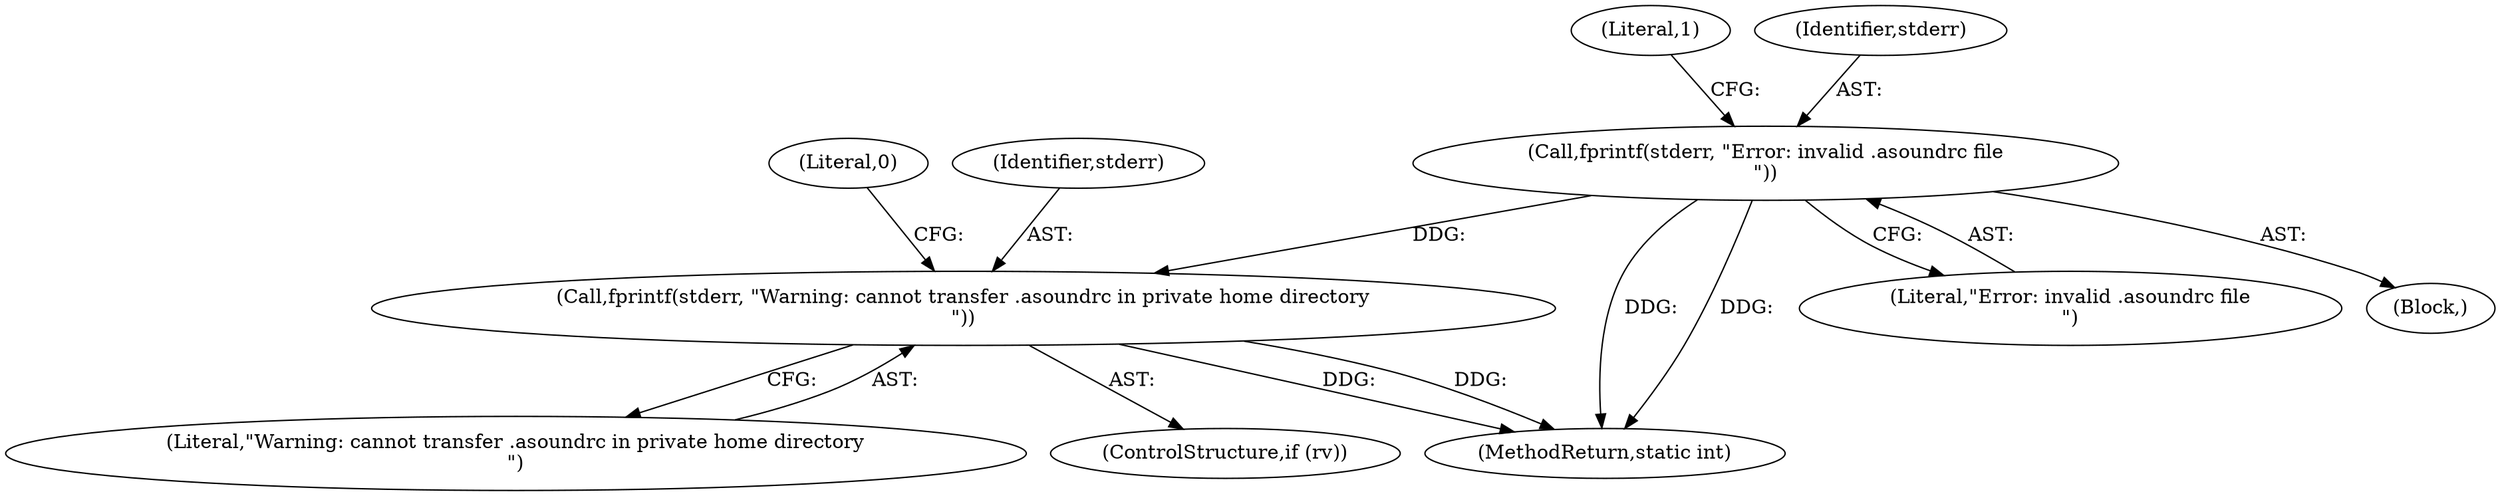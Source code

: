 digraph "0_firejail_903fd8a0789ca3cc3c21d84cd0282481515592ef_2@API" {
"1000185" [label="(Call,fprintf(stderr, \"Warning: cannot transfer .asoundrc in private home directory\n\"))"];
"1000155" [label="(Call,fprintf(stderr, \"Error: invalid .asoundrc file\n\"))"];
"1000157" [label="(Literal,\"Error: invalid .asoundrc file\n\")"];
"1000154" [label="(Block,)"];
"1000159" [label="(Literal,1)"];
"1000187" [label="(Literal,\"Warning: cannot transfer .asoundrc in private home directory\n\")"];
"1000183" [label="(ControlStructure,if (rv))"];
"1000156" [label="(Identifier,stderr)"];
"1000194" [label="(Literal,0)"];
"1000186" [label="(Identifier,stderr)"];
"1000155" [label="(Call,fprintf(stderr, \"Error: invalid .asoundrc file\n\"))"];
"1000185" [label="(Call,fprintf(stderr, \"Warning: cannot transfer .asoundrc in private home directory\n\"))"];
"1000222" [label="(MethodReturn,static int)"];
"1000185" -> "1000183"  [label="AST: "];
"1000185" -> "1000187"  [label="CFG: "];
"1000186" -> "1000185"  [label="AST: "];
"1000187" -> "1000185"  [label="AST: "];
"1000194" -> "1000185"  [label="CFG: "];
"1000185" -> "1000222"  [label="DDG: "];
"1000185" -> "1000222"  [label="DDG: "];
"1000155" -> "1000185"  [label="DDG: "];
"1000155" -> "1000154"  [label="AST: "];
"1000155" -> "1000157"  [label="CFG: "];
"1000156" -> "1000155"  [label="AST: "];
"1000157" -> "1000155"  [label="AST: "];
"1000159" -> "1000155"  [label="CFG: "];
"1000155" -> "1000222"  [label="DDG: "];
"1000155" -> "1000222"  [label="DDG: "];
}
